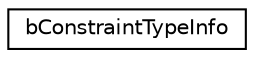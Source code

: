 digraph G
{
  edge [fontname="Helvetica",fontsize="10",labelfontname="Helvetica",labelfontsize="10"];
  node [fontname="Helvetica",fontsize="10",shape=record];
  rankdir=LR;
  Node1 [label="bConstraintTypeInfo",height=0.2,width=0.4,color="black", fillcolor="white", style="filled",URL="$dc/ded/structbConstraintTypeInfo.html"];
}
